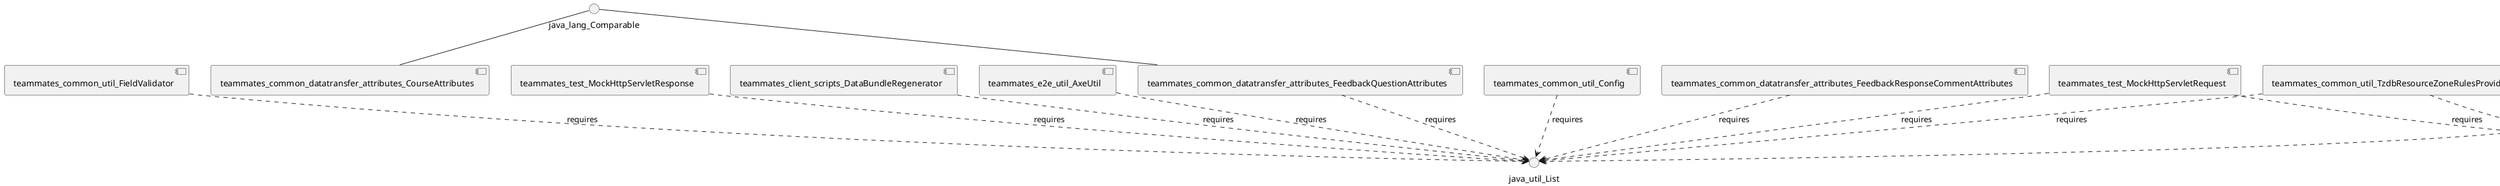 @startuml
skinparam fixCircleLabelOverlapping true
interface "java_util_List" as interface.java_util_List
[teammates_client_scripts_DataBundleRegenerator]..>interface.java_util_List : requires
interface "java_util_Iterator" as interface.java_util_Iterator
interface.java_util_Iterator--[teammates_client_scripts_statistics_CursorIterator]
interface "java_util_Queue" as interface.java_util_Queue
[teammates_client_scripts_statistics_CursorIterator]..>interface.java_util_Queue : requires
interface "java_util_Map" as interface.java_util_Map
[teammates_common_datatransfer_InstructorPrivileges]..>interface.java_util_Map : requires
interface "java_util_Set" as interface.java_util_Set
[teammates_common_datatransfer_InstructorPrivileges]..>interface.java_util_Set : requires
interface "java_util_Map" as interface.java_util_Map
[teammates_common_datatransfer_attributes_AccountAttributes]..>interface.java_util_Map : requires
interface "java_lang_Comparable" as interface.java_lang_Comparable
interface.java_lang_Comparable--[teammates_common_datatransfer_attributes_CourseAttributes]
interface "java_lang_Comparable" as interface.java_lang_Comparable
interface.java_lang_Comparable--[teammates_common_datatransfer_attributes_FeedbackQuestionAttributes]
interface "java_util_List" as interface.java_util_List
[teammates_common_datatransfer_attributes_FeedbackQuestionAttributes]..>interface.java_util_List : requires
interface "java_util_List" as interface.java_util_List
[teammates_common_datatransfer_attributes_FeedbackResponseCommentAttributes]..>interface.java_util_List : requires
interface "java_util_Map" as interface.java_util_Map
[teammates_common_datatransfer_attributes_FeedbackSessionAttributes]..>interface.java_util_Map : requires
interface "java_util_function_Supplier" as interface.java_util_function_Supplier
[teammates_common_datatransfer_attributes_FeedbackSessionAttributes]..>interface.java_util_function_Supplier : requires
interface "java_util_List" as interface.java_util_List
[teammates_common_util_Config]..>interface.java_util_List : requires
interface "java_util_List" as interface.java_util_List
[teammates_common_util_FieldValidator]..>interface.java_util_List : requires
interface "java_util_List" as interface.java_util_List
[teammates_common_util_TzdbResourceZoneRulesProvider]..>interface.java_util_List : requires
interface "java_util_Map" as interface.java_util_Map
[teammates_common_util_TzdbResourceZoneRulesProvider]..>interface.java_util_Map : requires
interface "java_util_List" as interface.java_util_List
[teammates_e2e_util_AxeUtil]..>interface.java_util_List : requires
interface "teammates_logic_external_AuthService" as interface.teammates_logic_external_AuthService
interface.teammates_logic_external_AuthService--[teammates_logic_external_EmptyAuthService]
interface "teammates_logic_external_EmailSenderService" as interface.teammates_logic_external_EmailSenderService
interface.teammates_logic_external_EmailSenderService--[teammates_logic_external_EmptyEmailService]
interface "teammates_logic_external_RecaptchaService" as interface.teammates_logic_external_RecaptchaService
interface.teammates_logic_external_RecaptchaService--[teammates_logic_external_EmptyRecaptchaService]
interface "teammates_logic_external_AuthService" as interface.teammates_logic_external_AuthService
interface.teammates_logic_external_AuthService--[teammates_logic_external_FirebaseAuthService]
interface "teammates_logic_external_LogService" as interface.teammates_logic_external_LogService
interface.teammates_logic_external_LogService--[teammates_logic_external_GoogleCloudLoggingService]
interface "teammates_logic_external_TaskQueueService" as interface.teammates_logic_external_TaskQueueService
interface.teammates_logic_external_TaskQueueService--[teammates_logic_external_GoogleCloudTasksService]
interface "teammates_logic_external_RecaptchaService" as interface.teammates_logic_external_RecaptchaService
interface.teammates_logic_external_RecaptchaService--[teammates_logic_external_GoogleRecaptchaService]
interface "teammates_logic_external_LogService" as interface.teammates_logic_external_LogService
interface.teammates_logic_external_LogService--[teammates_logic_external_LocalLoggingService]
interface "java_util_List" as interface.java_util_List
[teammates_logic_external_LocalLoggingService]..>interface.java_util_List : requires
interface "java_util_Map" as interface.java_util_Map
[teammates_logic_external_LocalLoggingService]..>interface.java_util_Map : requires
interface "teammates_logic_external_TaskQueueService" as interface.teammates_logic_external_TaskQueueService
interface.teammates_logic_external_TaskQueueService--[teammates_logic_external_LocalTaskQueueService]
interface "teammates_logic_external_EmailSenderService" as interface.teammates_logic_external_EmailSenderService
interface.teammates_logic_external_EmailSenderService--[teammates_logic_external_MailgunService]
interface "teammates_logic_external_EmailSenderService" as interface.teammates_logic_external_EmailSenderService
interface.teammates_logic_external_EmailSenderService--[teammates_logic_external_MailjetService]
interface "teammates_logic_external_EmailSenderService" as interface.teammates_logic_external_EmailSenderService
interface.teammates_logic_external_EmailSenderService--[teammates_logic_external_SendgridService]
interface "java_util_List" as interface.java_util_List
[teammates_test_MockHttpServletRequest]..>interface.java_util_List : requires
interface "java_util_Map" as interface.java_util_Map
[teammates_test_MockHttpServletRequest]..>interface.java_util_Map : requires
interface "java_util_List" as interface.java_util_List
[teammates_test_MockHttpServletResponse]..>interface.java_util_List : requires
interface "java_util_Map" as interface.java_util_Map
[teammates_ui_webapi_ActionFactory]..>interface.java_util_Map : requires

@enduml
